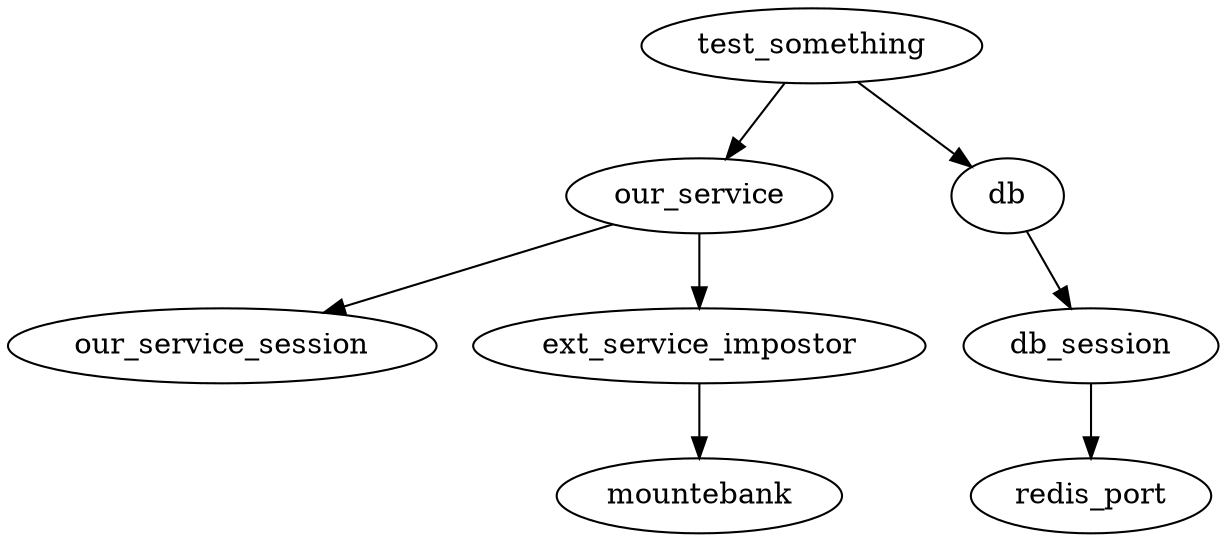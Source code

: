 digraph  {
	our_service -> our_service_session;
	our_service -> ext_service_impostor;
	db -> db_session;
	db_session -> redis_port;
	ext_service_impostor -> mountebank;
	test_something -> our_service;
	test_something -> db;
}

